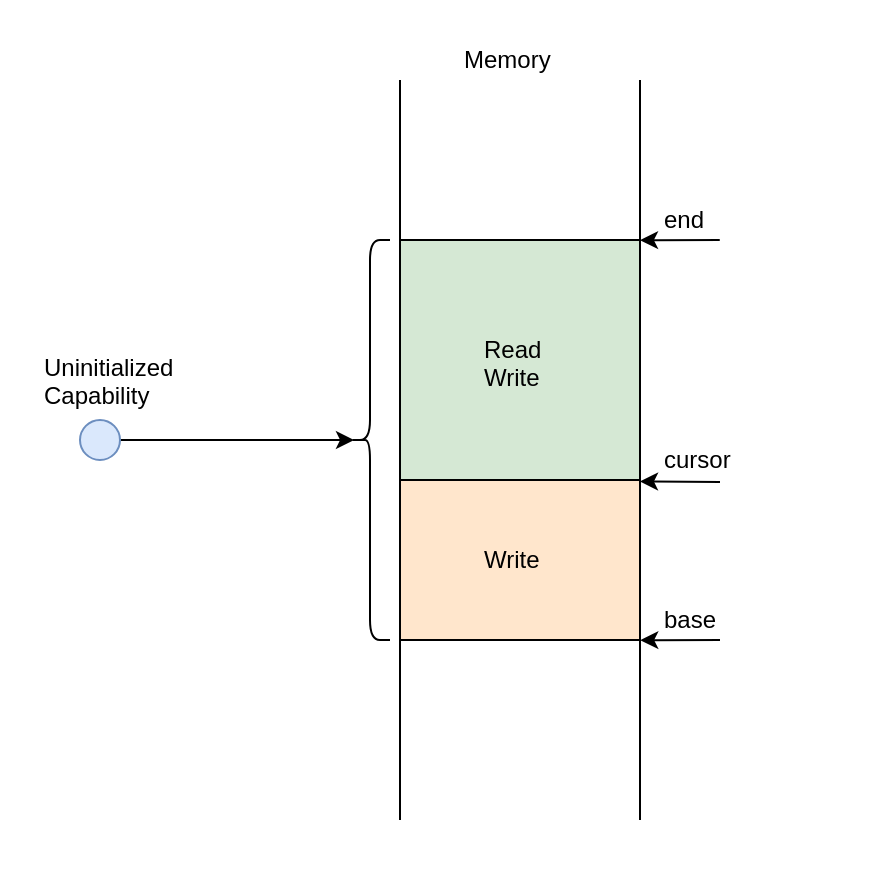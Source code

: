 <mxfile version="12.9.13" type="device"><diagram id="I_etnznWF4Pt6_J2MoCY" name="Page-1"><mxGraphModel dx="1164" dy="729" grid="1" gridSize="10" guides="1" tooltips="1" connect="1" arrows="1" fold="1" page="1" pageScale="1" pageWidth="850" pageHeight="1100" math="0" shadow="0"><root><mxCell id="0"/><mxCell id="1" parent="0"/><mxCell id="gDvKawJWEpjgkxbTIh2d-3" value="" style="endArrow=none;html=1;" parent="1" edge="1"><mxGeometry width="50" height="50" relative="1" as="geometry"><mxPoint x="440" y="410" as="sourcePoint"/><mxPoint x="440" y="40" as="targetPoint"/></mxGeometry></mxCell><mxCell id="gDvKawJWEpjgkxbTIh2d-4" value="" style="endArrow=none;html=1;" parent="1" edge="1"><mxGeometry width="50" height="50" relative="1" as="geometry"><mxPoint x="560" y="410" as="sourcePoint"/><mxPoint x="560" y="40" as="targetPoint"/></mxGeometry></mxCell><mxCell id="gDvKawJWEpjgkxbTIh2d-5" value="Memory" style="text;html=1;resizable=0;points=[];autosize=1;align=left;verticalAlign=top;spacingTop=-4;" parent="1" vertex="1"><mxGeometry x="470" y="20" width="60" height="20" as="geometry"/></mxCell><mxCell id="gDvKawJWEpjgkxbTIh2d-6" value="" style="shape=curlyBracket;whiteSpace=wrap;html=1;rounded=1;" parent="1" vertex="1"><mxGeometry x="415" y="120" width="20" height="200" as="geometry"/></mxCell><mxCell id="gDvKawJWEpjgkxbTIh2d-7" value="Uninitialized&lt;br&gt;Capability" style="text;html=1;resizable=0;points=[];autosize=1;align=left;verticalAlign=top;spacingTop=-4;" parent="1" vertex="1"><mxGeometry x="260" y="174" width="80" height="30" as="geometry"/></mxCell><mxCell id="gDvKawJWEpjgkxbTIh2d-11" value="" style="rounded=0;whiteSpace=wrap;html=1;fillColor=#ffe6cc;strokeColor=#000000;" parent="1" vertex="1"><mxGeometry x="440" y="240" width="120" height="80" as="geometry"/></mxCell><mxCell id="gDvKawJWEpjgkxbTIh2d-14" value="" style="endArrow=classic;html=1;entryX=1.001;entryY=1.001;entryDx=0;entryDy=0;entryPerimeter=0;" parent="1" target="gDvKawJWEpjgkxbTIh2d-11" edge="1"><mxGeometry width="50" height="50" relative="1" as="geometry"><mxPoint x="600" y="320" as="sourcePoint"/><mxPoint x="670" y="320" as="targetPoint"/></mxGeometry></mxCell><mxCell id="gDvKawJWEpjgkxbTIh2d-17" value="base&lt;br&gt;" style="text;html=1;resizable=0;points=[];autosize=1;align=left;verticalAlign=top;spacingTop=-4;" parent="1" vertex="1"><mxGeometry x="570" y="300" width="40" height="20" as="geometry"/></mxCell><mxCell id="gDvKawJWEpjgkxbTIh2d-18" value="cursor" style="text;html=1;resizable=0;points=[];autosize=1;align=left;verticalAlign=top;spacingTop=-4;" parent="1" vertex="1"><mxGeometry x="570" y="220" width="50" height="20" as="geometry"/></mxCell><mxCell id="gDvKawJWEpjgkxbTIh2d-19" value="" style="endArrow=classic;html=1;entryX=1;entryY=0.009;entryDx=0;entryDy=0;entryPerimeter=0;" parent="1" target="gDvKawJWEpjgkxbTIh2d-11" edge="1"><mxGeometry width="50" height="50" relative="1" as="geometry"><mxPoint x="600" y="241" as="sourcePoint"/><mxPoint x="390" y="430" as="targetPoint"/></mxGeometry></mxCell><mxCell id="gDvKawJWEpjgkxbTIh2d-22" value="" style="rounded=0;whiteSpace=wrap;html=1;strokeColor=#000000;fillColor=#d5e8d4;" parent="1" vertex="1"><mxGeometry x="440" y="120" width="120" height="120" as="geometry"/></mxCell><mxCell id="gDvKawJWEpjgkxbTIh2d-23" value="Read&lt;br&gt;Write" style="text;html=1;resizable=0;points=[];autosize=1;align=left;verticalAlign=top;spacingTop=-4;" parent="1" vertex="1"><mxGeometry x="480" y="165" width="40" height="30" as="geometry"/></mxCell><mxCell id="gDvKawJWEpjgkxbTIh2d-24" value="Write" style="text;html=1;resizable=0;points=[];autosize=1;align=left;verticalAlign=top;spacingTop=-4;" parent="1" vertex="1"><mxGeometry x="480" y="270" width="40" height="20" as="geometry"/></mxCell><mxCell id="Wx_A82U1txRf1c3kODKa-2" style="edgeStyle=orthogonalEdgeStyle;rounded=0;orthogonalLoop=1;jettySize=auto;html=1;entryX=0.1;entryY=0.5;entryDx=0;entryDy=0;entryPerimeter=0;" parent="1" source="Wx_A82U1txRf1c3kODKa-1" target="gDvKawJWEpjgkxbTIh2d-6" edge="1"><mxGeometry relative="1" as="geometry"/></mxCell><mxCell id="Wx_A82U1txRf1c3kODKa-1" value="" style="ellipse;whiteSpace=wrap;html=1;aspect=fixed;strokeColor=#6c8ebf;align=center;fillColor=#dae8fc;" parent="1" vertex="1"><mxGeometry x="280" y="210" width="20" height="20" as="geometry"/></mxCell><mxCell id="Za7iBvTQYqMYzjAxWa9W-1" value="" style="endArrow=classic;html=1;entryX=1.001;entryY=1.001;entryDx=0;entryDy=0;entryPerimeter=0;" parent="1" edge="1"><mxGeometry width="50" height="50" relative="1" as="geometry"><mxPoint x="599.88" y="120" as="sourcePoint"/><mxPoint x="560.0" y="120.08" as="targetPoint"/></mxGeometry></mxCell><mxCell id="Za7iBvTQYqMYzjAxWa9W-2" value="end" style="text;html=1;resizable=0;points=[];autosize=1;align=left;verticalAlign=top;spacingTop=-4;" parent="1" vertex="1"><mxGeometry x="569.88" y="100" width="40" height="20" as="geometry"/></mxCell><mxCell id="D42wH5Al0wcfrbVa8Kyf-1" value="" style="rounded=0;whiteSpace=wrap;html=1;strokeColor=none;fillColor=none;fontSize=12;" vertex="1" parent="1"><mxGeometry x="240" width="440" height="440" as="geometry"/></mxCell></root></mxGraphModel></diagram></mxfile>